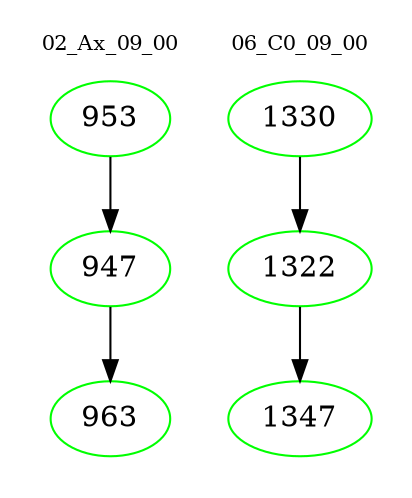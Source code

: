digraph{
subgraph cluster_0 {
color = white
label = "02_Ax_09_00";
fontsize=10;
T0_953 [label="953", color="green"]
T0_953 -> T0_947 [color="black"]
T0_947 [label="947", color="green"]
T0_947 -> T0_963 [color="black"]
T0_963 [label="963", color="green"]
}
subgraph cluster_1 {
color = white
label = "06_C0_09_00";
fontsize=10;
T1_1330 [label="1330", color="green"]
T1_1330 -> T1_1322 [color="black"]
T1_1322 [label="1322", color="green"]
T1_1322 -> T1_1347 [color="black"]
T1_1347 [label="1347", color="green"]
}
}
